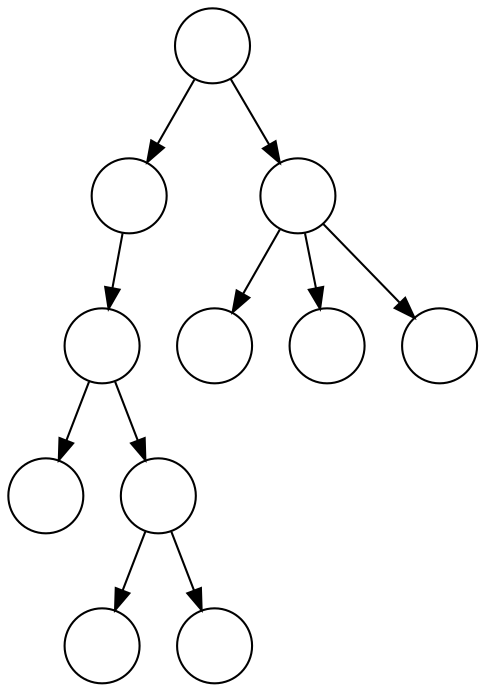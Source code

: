 digraph karytree {
	node [label="",shape=circle];
	root -> a1;
	root -> a2;
	a1 -> b1;
	a2 -> b2;
	a2 -> b3;
	a2 -> b4;
	b1 -> c1;
	b1 -> c4;
	c4 -> d1;
	c4 -> d2;
}
